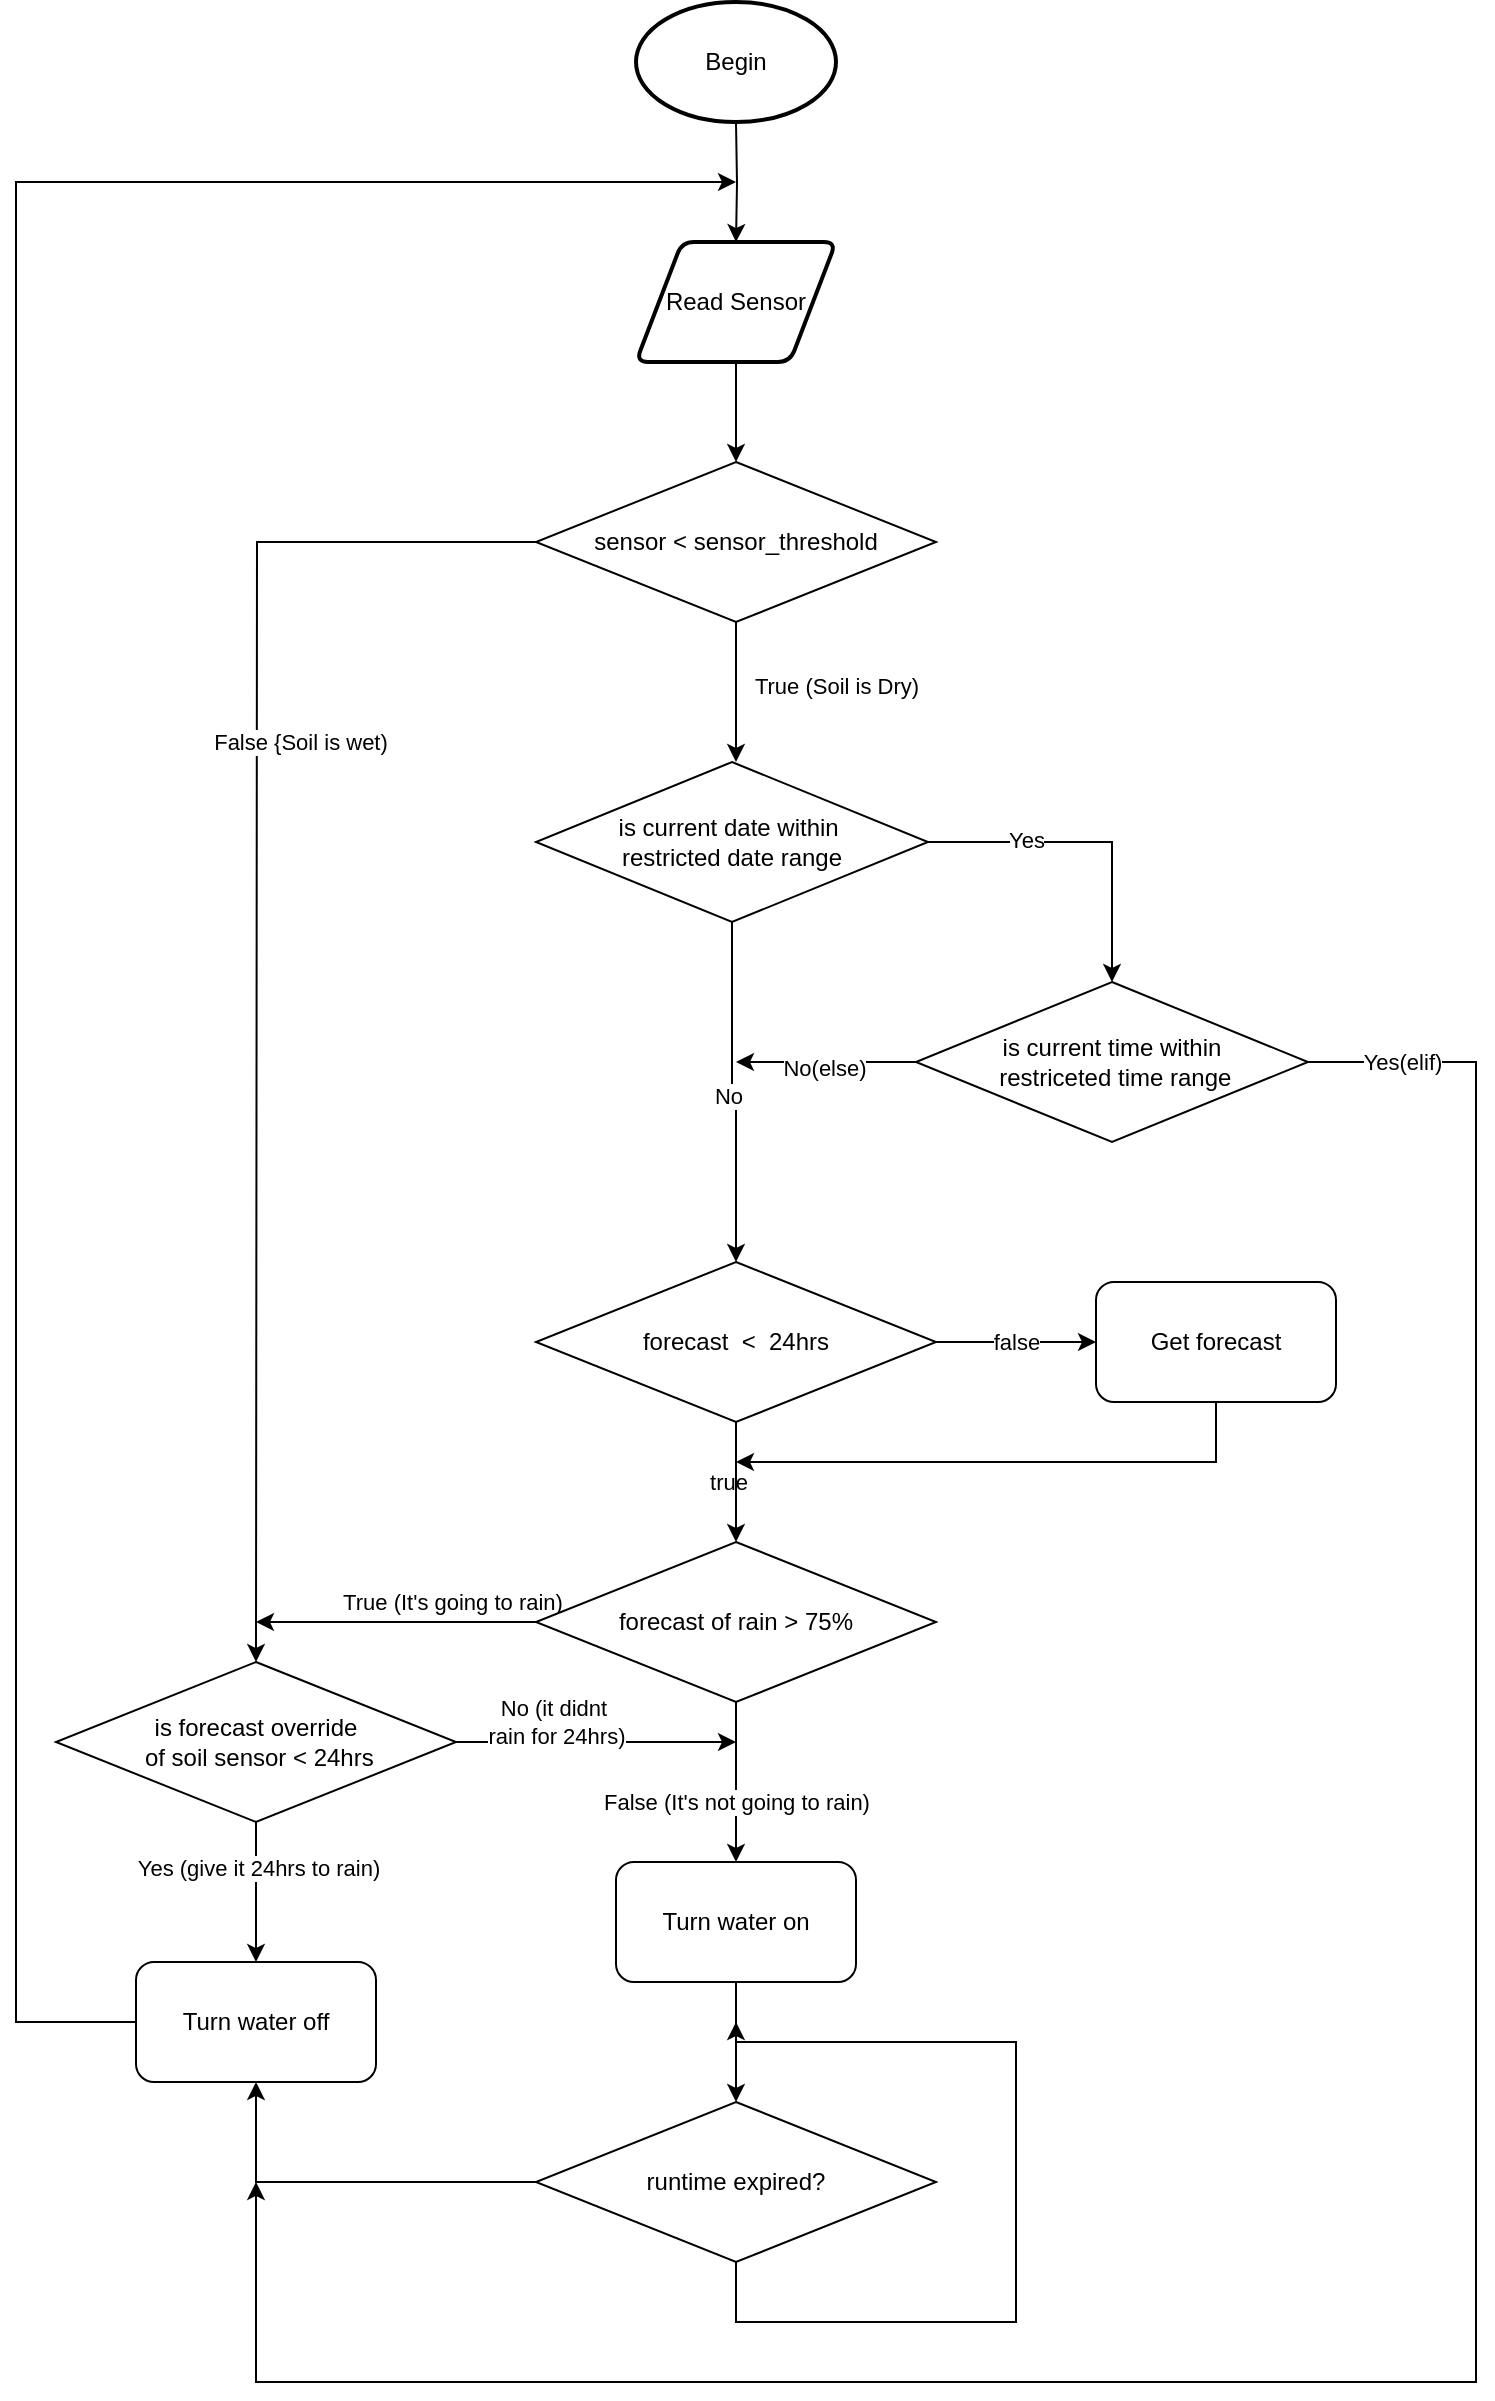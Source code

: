 <mxfile version="24.7.12">
  <diagram name="Page-1" id="vHyTQH-4irFyPzxY7B7J">
    <mxGraphModel dx="1036" dy="624" grid="1" gridSize="10" guides="1" tooltips="1" connect="1" arrows="1" fold="1" page="1" pageScale="1" pageWidth="850" pageHeight="1100" math="0" shadow="0">
      <root>
        <mxCell id="0" />
        <mxCell id="1" parent="0" />
        <mxCell id="t3nNPlR4YCxWJWnQVYUU-24" style="edgeStyle=orthogonalEdgeStyle;rounded=0;orthogonalLoop=1;jettySize=auto;html=1;entryX=0.5;entryY=0;entryDx=0;entryDy=0;" parent="1" target="t3nNPlR4YCxWJWnQVYUU-2" edge="1">
          <mxGeometry relative="1" as="geometry">
            <mxPoint x="420" y="150" as="sourcePoint" />
          </mxGeometry>
        </mxCell>
        <mxCell id="t3nNPlR4YCxWJWnQVYUU-23" style="edgeStyle=orthogonalEdgeStyle;rounded=0;orthogonalLoop=1;jettySize=auto;html=1;entryX=0.5;entryY=0;entryDx=0;entryDy=0;" parent="1" source="t3nNPlR4YCxWJWnQVYUU-2" target="t3nNPlR4YCxWJWnQVYUU-5" edge="1">
          <mxGeometry relative="1" as="geometry" />
        </mxCell>
        <mxCell id="t3nNPlR4YCxWJWnQVYUU-2" value="Read Sensor" style="shape=parallelogram;html=1;strokeWidth=2;perimeter=parallelogramPerimeter;whiteSpace=wrap;rounded=1;arcSize=12;size=0.23;" parent="1" vertex="1">
          <mxGeometry x="370" y="210" width="100" height="60" as="geometry" />
        </mxCell>
        <mxCell id="t3nNPlR4YCxWJWnQVYUU-14" style="edgeStyle=orthogonalEdgeStyle;rounded=0;orthogonalLoop=1;jettySize=auto;html=1;" parent="1" source="t3nNPlR4YCxWJWnQVYUU-5" edge="1">
          <mxGeometry relative="1" as="geometry">
            <mxPoint x="420" y="470" as="targetPoint" />
          </mxGeometry>
        </mxCell>
        <mxCell id="t3nNPlR4YCxWJWnQVYUU-15" value="True (Soil is Dry)" style="edgeLabel;html=1;align=center;verticalAlign=middle;resizable=0;points=[];" parent="t3nNPlR4YCxWJWnQVYUU-14" vertex="1" connectable="0">
          <mxGeometry x="-0.25" relative="1" as="geometry">
            <mxPoint x="50" y="5" as="offset" />
          </mxGeometry>
        </mxCell>
        <mxCell id="t3nNPlR4YCxWJWnQVYUU-18" style="edgeStyle=orthogonalEdgeStyle;rounded=0;orthogonalLoop=1;jettySize=auto;html=1;" parent="1" source="t3nNPlR4YCxWJWnQVYUU-5" edge="1">
          <mxGeometry relative="1" as="geometry">
            <mxPoint x="180" y="920" as="targetPoint" />
          </mxGeometry>
        </mxCell>
        <mxCell id="t3nNPlR4YCxWJWnQVYUU-19" value="False {Soil is wet)" style="edgeLabel;html=1;align=center;verticalAlign=middle;resizable=0;points=[];" parent="t3nNPlR4YCxWJWnQVYUU-18" vertex="1" connectable="0">
          <mxGeometry x="-0.291" y="-1" relative="1" as="geometry">
            <mxPoint x="22" y="-9" as="offset" />
          </mxGeometry>
        </mxCell>
        <mxCell id="t3nNPlR4YCxWJWnQVYUU-5" value="sensor &amp;lt; sensor_threshold" style="rhombus;whiteSpace=wrap;html=1;" parent="1" vertex="1">
          <mxGeometry x="320" y="320" width="200" height="80" as="geometry" />
        </mxCell>
        <mxCell id="t3nNPlR4YCxWJWnQVYUU-22" style="edgeStyle=orthogonalEdgeStyle;rounded=0;orthogonalLoop=1;jettySize=auto;html=1;entryX=0.5;entryY=0;entryDx=0;entryDy=0;" parent="1" source="t3nNPlR4YCxWJWnQVYUU-7" target="t3nNPlR4YCxWJWnQVYUU-8" edge="1">
          <mxGeometry relative="1" as="geometry" />
        </mxCell>
        <mxCell id="t3nNPlR4YCxWJWnQVYUU-7" value="Turn water on" style="rounded=1;whiteSpace=wrap;html=1;" parent="1" vertex="1">
          <mxGeometry x="360" y="1020" width="120" height="60" as="geometry" />
        </mxCell>
        <mxCell id="t3nNPlR4YCxWJWnQVYUU-21" style="edgeStyle=orthogonalEdgeStyle;rounded=0;orthogonalLoop=1;jettySize=auto;html=1;entryX=0.5;entryY=1;entryDx=0;entryDy=0;" parent="1" source="t3nNPlR4YCxWJWnQVYUU-8" edge="1" target="t3nNPlR4YCxWJWnQVYUU-10">
          <mxGeometry relative="1" as="geometry">
            <mxPoint x="180" y="1020" as="targetPoint" />
          </mxGeometry>
        </mxCell>
        <mxCell id="t3nNPlR4YCxWJWnQVYUU-25" style="edgeStyle=orthogonalEdgeStyle;rounded=0;orthogonalLoop=1;jettySize=auto;html=1;" parent="1" source="t3nNPlR4YCxWJWnQVYUU-8" edge="1">
          <mxGeometry relative="1" as="geometry">
            <mxPoint x="420" y="1100" as="targetPoint" />
            <Array as="points">
              <mxPoint x="420" y="1250" />
              <mxPoint x="560" y="1250" />
              <mxPoint x="560" y="1110" />
              <mxPoint x="420" y="1110" />
            </Array>
          </mxGeometry>
        </mxCell>
        <mxCell id="t3nNPlR4YCxWJWnQVYUU-8" value="runtime expired?" style="rhombus;whiteSpace=wrap;html=1;" parent="1" vertex="1">
          <mxGeometry x="320" y="1140" width="200" height="80" as="geometry" />
        </mxCell>
        <mxCell id="t3nNPlR4YCxWJWnQVYUU-26" style="edgeStyle=orthogonalEdgeStyle;rounded=0;orthogonalLoop=1;jettySize=auto;html=1;exitX=0;exitY=0.5;exitDx=0;exitDy=0;" parent="1" source="t3nNPlR4YCxWJWnQVYUU-10" edge="1">
          <mxGeometry relative="1" as="geometry">
            <mxPoint x="420" y="180" as="targetPoint" />
            <Array as="points">
              <mxPoint x="60" y="1100" />
              <mxPoint x="60" y="180" />
            </Array>
          </mxGeometry>
        </mxCell>
        <mxCell id="t3nNPlR4YCxWJWnQVYUU-10" value="Turn water off" style="rounded=1;whiteSpace=wrap;html=1;" parent="1" vertex="1">
          <mxGeometry x="120" y="1070" width="120" height="60" as="geometry" />
        </mxCell>
        <mxCell id="t3nNPlR4YCxWJWnQVYUU-16" value="True (It&#39;s going to rain)" style="edgeStyle=orthogonalEdgeStyle;rounded=0;orthogonalLoop=1;jettySize=auto;html=1;" parent="1" source="t3nNPlR4YCxWJWnQVYUU-13" edge="1">
          <mxGeometry x="-0.4" y="-10" relative="1" as="geometry">
            <mxPoint as="offset" />
            <mxPoint x="180" y="900" as="targetPoint" />
          </mxGeometry>
        </mxCell>
        <mxCell id="t3nNPlR4YCxWJWnQVYUU-17" style="edgeStyle=orthogonalEdgeStyle;rounded=0;orthogonalLoop=1;jettySize=auto;html=1;exitX=0.5;exitY=1;exitDx=0;exitDy=0;" parent="1" source="t3nNPlR4YCxWJWnQVYUU-13" target="t3nNPlR4YCxWJWnQVYUU-7" edge="1">
          <mxGeometry relative="1" as="geometry">
            <mxPoint x="420" y="950" as="sourcePoint" />
            <Array as="points" />
          </mxGeometry>
        </mxCell>
        <mxCell id="t3nNPlR4YCxWJWnQVYUU-41" value="False (It&#39;s not going to rain)" style="edgeLabel;html=1;align=center;verticalAlign=middle;resizable=0;points=[];" parent="t3nNPlR4YCxWJWnQVYUU-17" vertex="1" connectable="0">
          <mxGeometry x="-0.225" y="2" relative="1" as="geometry">
            <mxPoint x="-2" y="19" as="offset" />
          </mxGeometry>
        </mxCell>
        <mxCell id="t3nNPlR4YCxWJWnQVYUU-13" value="forecast of rain &amp;gt; 75%" style="rhombus;whiteSpace=wrap;html=1;" parent="1" vertex="1">
          <mxGeometry x="320" y="860" width="200" height="80" as="geometry" />
        </mxCell>
        <mxCell id="t3nNPlR4YCxWJWnQVYUU-27" value="Begin" style="strokeWidth=2;html=1;shape=mxgraph.flowchart.start_1;whiteSpace=wrap;" parent="1" vertex="1">
          <mxGeometry x="370" y="90" width="100" height="60" as="geometry" />
        </mxCell>
        <mxCell id="t3nNPlR4YCxWJWnQVYUU-34" value="true" style="edgeLabel;html=1;align=center;verticalAlign=middle;resizable=0;points=[];" parent="1" vertex="1" connectable="0">
          <mxGeometry x="416" y="830" as="geometry" />
        </mxCell>
        <mxCell id="t3nNPlR4YCxWJWnQVYUU-42" style="edgeStyle=orthogonalEdgeStyle;rounded=0;orthogonalLoop=1;jettySize=auto;html=1;" parent="1" source="t3nNPlR4YCxWJWnQVYUU-36" edge="1">
          <mxGeometry relative="1" as="geometry">
            <mxPoint x="420" y="820" as="targetPoint" />
            <Array as="points">
              <mxPoint x="660" y="820" />
              <mxPoint x="421" y="820" />
            </Array>
          </mxGeometry>
        </mxCell>
        <mxCell id="t3nNPlR4YCxWJWnQVYUU-36" value="Get forecast" style="rounded=1;whiteSpace=wrap;html=1;" parent="1" vertex="1">
          <mxGeometry x="600" y="730" width="120" height="60" as="geometry" />
        </mxCell>
        <mxCell id="t3nNPlR4YCxWJWnQVYUU-37" value="false" style="edgeStyle=orthogonalEdgeStyle;rounded=0;orthogonalLoop=1;jettySize=auto;html=1;entryX=0;entryY=0.5;entryDx=0;entryDy=0;" parent="1" source="t3nNPlR4YCxWJWnQVYUU-38" target="t3nNPlR4YCxWJWnQVYUU-36" edge="1">
          <mxGeometry relative="1" as="geometry" />
        </mxCell>
        <mxCell id="t3nNPlR4YCxWJWnQVYUU-40" style="edgeStyle=orthogonalEdgeStyle;rounded=0;orthogonalLoop=1;jettySize=auto;html=1;entryX=0.5;entryY=0;entryDx=0;entryDy=0;" parent="1" source="t3nNPlR4YCxWJWnQVYUU-38" target="t3nNPlR4YCxWJWnQVYUU-13" edge="1">
          <mxGeometry relative="1" as="geometry" />
        </mxCell>
        <mxCell id="t3nNPlR4YCxWJWnQVYUU-38" value="forecast&amp;nbsp; &amp;lt;&amp;nbsp; 24hrs" style="rhombus;whiteSpace=wrap;html=1;" parent="1" vertex="1">
          <mxGeometry x="320" y="720" width="200" height="80" as="geometry" />
        </mxCell>
        <mxCell id="jkekumG4BTO9K2Ebn0sF-3" value="" style="edgeStyle=orthogonalEdgeStyle;rounded=0;orthogonalLoop=1;jettySize=auto;html=1;entryX=0.5;entryY=0;entryDx=0;entryDy=0;" edge="1" parent="1" source="jkekumG4BTO9K2Ebn0sF-1" target="t3nNPlR4YCxWJWnQVYUU-38">
          <mxGeometry relative="1" as="geometry">
            <mxPoint x="420" y="680" as="targetPoint" />
            <Array as="points">
              <mxPoint x="418" y="635" />
              <mxPoint x="420" y="635" />
            </Array>
          </mxGeometry>
        </mxCell>
        <mxCell id="jkekumG4BTO9K2Ebn0sF-6" value="No" style="edgeLabel;html=1;align=center;verticalAlign=middle;resizable=0;points=[];" vertex="1" connectable="0" parent="jkekumG4BTO9K2Ebn0sF-3">
          <mxGeometry x="-0.012" y="-3" relative="1" as="geometry">
            <mxPoint x="-2" y="-1" as="offset" />
          </mxGeometry>
        </mxCell>
        <mxCell id="jkekumG4BTO9K2Ebn0sF-4" style="edgeStyle=orthogonalEdgeStyle;rounded=0;orthogonalLoop=1;jettySize=auto;html=1;entryX=0.5;entryY=0;entryDx=0;entryDy=0;" edge="1" parent="1" source="jkekumG4BTO9K2Ebn0sF-1" target="jkekumG4BTO9K2Ebn0sF-2">
          <mxGeometry relative="1" as="geometry">
            <Array as="points">
              <mxPoint x="608" y="510" />
            </Array>
          </mxGeometry>
        </mxCell>
        <mxCell id="jkekumG4BTO9K2Ebn0sF-5" value="Yes" style="edgeLabel;html=1;align=center;verticalAlign=middle;resizable=0;points=[];" vertex="1" connectable="0" parent="jkekumG4BTO9K2Ebn0sF-4">
          <mxGeometry x="-0.395" y="1" relative="1" as="geometry">
            <mxPoint as="offset" />
          </mxGeometry>
        </mxCell>
        <mxCell id="jkekumG4BTO9K2Ebn0sF-1" value="is current date within&amp;nbsp;&lt;div&gt;restricted date range&lt;/div&gt;" style="rhombus;whiteSpace=wrap;html=1;" vertex="1" parent="1">
          <mxGeometry x="320" y="470" width="196" height="80" as="geometry" />
        </mxCell>
        <mxCell id="jkekumG4BTO9K2Ebn0sF-7" style="edgeStyle=orthogonalEdgeStyle;rounded=0;orthogonalLoop=1;jettySize=auto;html=1;" edge="1" parent="1" source="jkekumG4BTO9K2Ebn0sF-2">
          <mxGeometry relative="1" as="geometry">
            <mxPoint x="420" y="620" as="targetPoint" />
          </mxGeometry>
        </mxCell>
        <mxCell id="jkekumG4BTO9K2Ebn0sF-17" value="No(else)" style="edgeLabel;html=1;align=center;verticalAlign=middle;resizable=0;points=[];" vertex="1" connectable="0" parent="jkekumG4BTO9K2Ebn0sF-7">
          <mxGeometry x="0.028" y="2" relative="1" as="geometry">
            <mxPoint as="offset" />
          </mxGeometry>
        </mxCell>
        <mxCell id="jkekumG4BTO9K2Ebn0sF-8" style="edgeStyle=orthogonalEdgeStyle;rounded=0;orthogonalLoop=1;jettySize=auto;html=1;" edge="1" parent="1" source="jkekumG4BTO9K2Ebn0sF-2">
          <mxGeometry relative="1" as="geometry">
            <mxPoint x="180" y="1180" as="targetPoint" />
            <Array as="points">
              <mxPoint x="790" y="620" />
              <mxPoint x="790" y="1280" />
              <mxPoint x="180" y="1280" />
            </Array>
          </mxGeometry>
        </mxCell>
        <mxCell id="jkekumG4BTO9K2Ebn0sF-9" value="Yes(elif)" style="edgeLabel;html=1;align=center;verticalAlign=middle;resizable=0;points=[];" vertex="1" connectable="0" parent="jkekumG4BTO9K2Ebn0sF-8">
          <mxGeometry x="-0.936" relative="1" as="geometry">
            <mxPoint as="offset" />
          </mxGeometry>
        </mxCell>
        <mxCell id="jkekumG4BTO9K2Ebn0sF-2" value="is current time within&lt;div&gt;&amp;nbsp;restriceted time range&lt;/div&gt;" style="rhombus;whiteSpace=wrap;html=1;" vertex="1" parent="1">
          <mxGeometry x="510" y="580" width="196" height="80" as="geometry" />
        </mxCell>
        <mxCell id="jkekumG4BTO9K2Ebn0sF-13" style="edgeStyle=orthogonalEdgeStyle;rounded=0;orthogonalLoop=1;jettySize=auto;html=1;" edge="1" parent="1" source="jkekumG4BTO9K2Ebn0sF-12">
          <mxGeometry relative="1" as="geometry">
            <mxPoint x="420" y="960" as="targetPoint" />
          </mxGeometry>
        </mxCell>
        <mxCell id="jkekumG4BTO9K2Ebn0sF-14" value="No (it didnt&amp;nbsp;&lt;div&gt;rain for 24hrs)&lt;/div&gt;" style="edgeLabel;html=1;align=center;verticalAlign=middle;resizable=0;points=[];" vertex="1" connectable="0" parent="jkekumG4BTO9K2Ebn0sF-13">
          <mxGeometry x="-0.509" y="-2" relative="1" as="geometry">
            <mxPoint x="15" y="-12" as="offset" />
          </mxGeometry>
        </mxCell>
        <mxCell id="jkekumG4BTO9K2Ebn0sF-15" style="edgeStyle=orthogonalEdgeStyle;rounded=0;orthogonalLoop=1;jettySize=auto;html=1;" edge="1" parent="1" source="jkekumG4BTO9K2Ebn0sF-12" target="t3nNPlR4YCxWJWnQVYUU-10">
          <mxGeometry relative="1" as="geometry" />
        </mxCell>
        <mxCell id="jkekumG4BTO9K2Ebn0sF-16" value="Yes (give it 24hrs to rain)" style="edgeLabel;html=1;align=center;verticalAlign=middle;resizable=0;points=[];" vertex="1" connectable="0" parent="jkekumG4BTO9K2Ebn0sF-15">
          <mxGeometry x="-0.34" y="1" relative="1" as="geometry">
            <mxPoint as="offset" />
          </mxGeometry>
        </mxCell>
        <mxCell id="jkekumG4BTO9K2Ebn0sF-12" value="is forecast override&lt;div&gt;&amp;nbsp;of soil sensor &amp;lt; 24hrs&lt;/div&gt;" style="rhombus;whiteSpace=wrap;html=1;" vertex="1" parent="1">
          <mxGeometry x="80" y="920" width="200" height="80" as="geometry" />
        </mxCell>
      </root>
    </mxGraphModel>
  </diagram>
</mxfile>

